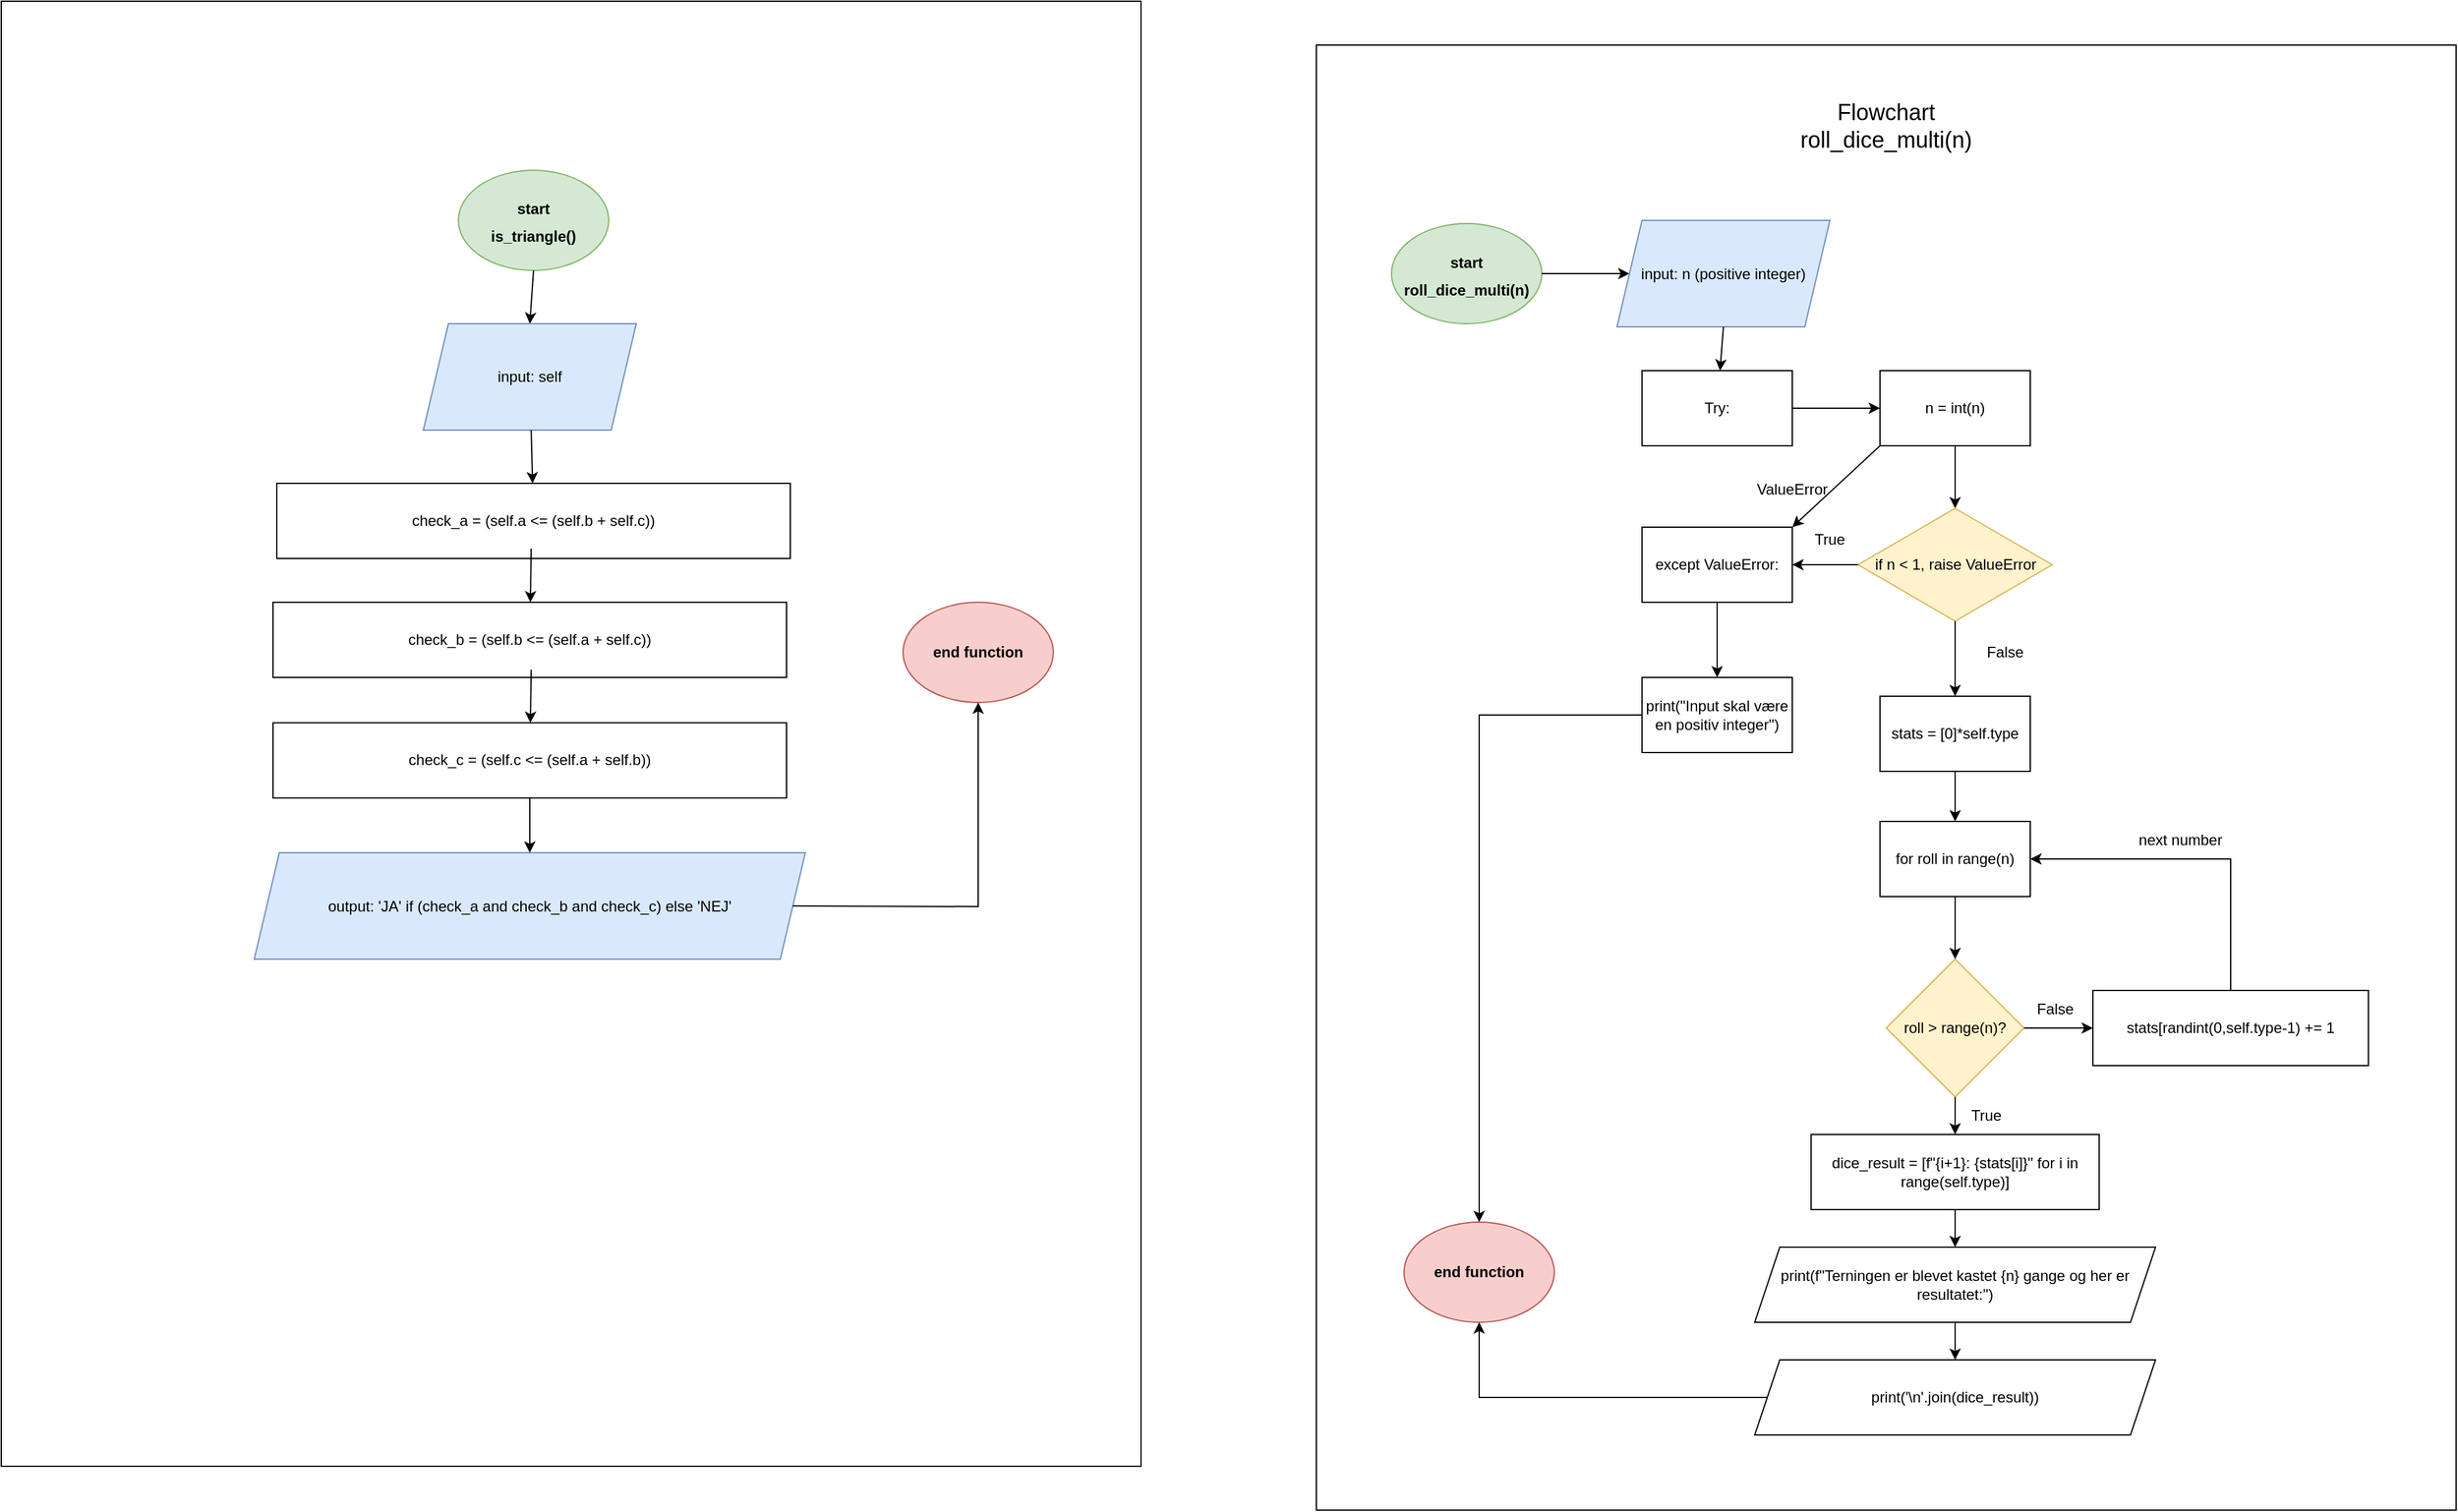 <mxfile version="20.6.2" type="device"><diagram id="t_P75aZrDDbCkZM_UKCB" name="Side-1"><mxGraphModel dx="6006" dy="3088" grid="1" gridSize="10" guides="1" tooltips="1" connect="1" arrows="1" fold="1" page="1" pageScale="1" pageWidth="827" pageHeight="1169" math="0" shadow="0"><root><mxCell id="0"/><mxCell id="1" parent="0"/><mxCell id="nAoPPAUimmJQdco6RPyG-2" value="" style="rounded=0;whiteSpace=wrap;html=1;" vertex="1" parent="1"><mxGeometry x="130" y="80" width="910" height="1170" as="geometry"/></mxCell><mxCell id="nAoPPAUimmJQdco6RPyG-3" value="&lt;font style=&quot;font-size: 18px;&quot;&gt;Flowchart &lt;br&gt;roll_dice_multi(n)&lt;/font&gt;" style="text;html=1;strokeColor=none;fillColor=none;align=center;verticalAlign=middle;whiteSpace=wrap;rounded=0;" vertex="1" parent="1"><mxGeometry x="470" y="130" width="230" height="30" as="geometry"/></mxCell><mxCell id="nAoPPAUimmJQdco6RPyG-4" value="&lt;font style=&quot;font-size: 12px;&quot;&gt;&lt;b&gt;start&lt;br&gt;roll_dice_multi(n)&lt;/b&gt;&lt;/font&gt;" style="ellipse;whiteSpace=wrap;html=1;fontSize=18;fillColor=#d5e8d4;strokeColor=#82b366;" vertex="1" parent="1"><mxGeometry x="190" y="222.5" width="120" height="80" as="geometry"/></mxCell><mxCell id="nAoPPAUimmJQdco6RPyG-5" value="" style="endArrow=classic;html=1;rounded=0;fontSize=12;entryX=0;entryY=0.5;entryDx=0;entryDy=0;" edge="1" parent="1" source="nAoPPAUimmJQdco6RPyG-4" target="nAoPPAUimmJQdco6RPyG-6"><mxGeometry width="50" height="50" relative="1" as="geometry"><mxPoint x="390" y="330" as="sourcePoint"/><mxPoint x="440" y="280" as="targetPoint"/></mxGeometry></mxCell><mxCell id="nAoPPAUimmJQdco6RPyG-6" value="input: n (positive integer)" style="shape=parallelogram;perimeter=parallelogramPerimeter;whiteSpace=wrap;html=1;fixedSize=1;fontSize=12;fillColor=#dae8fc;strokeColor=#6c8ebf;" vertex="1" parent="1"><mxGeometry x="370" y="220" width="170" height="85" as="geometry"/></mxCell><mxCell id="nAoPPAUimmJQdco6RPyG-7" value="Try:" style="rounded=0;whiteSpace=wrap;html=1;fontSize=12;" vertex="1" parent="1"><mxGeometry x="390" y="340" width="120" height="60" as="geometry"/></mxCell><mxCell id="nAoPPAUimmJQdco6RPyG-8" value="" style="endArrow=classic;html=1;rounded=0;fontSize=12;exitX=0.5;exitY=1;exitDx=0;exitDy=0;" edge="1" parent="1" source="nAoPPAUimmJQdco6RPyG-6" target="nAoPPAUimmJQdco6RPyG-7"><mxGeometry width="50" height="50" relative="1" as="geometry"><mxPoint x="465" y="200" as="sourcePoint"/><mxPoint x="465" y="230" as="targetPoint"/></mxGeometry></mxCell><mxCell id="nAoPPAUimmJQdco6RPyG-9" value="" style="endArrow=classic;html=1;rounded=0;fontSize=12;exitX=1;exitY=0.5;exitDx=0;exitDy=0;entryX=0;entryY=0.5;entryDx=0;entryDy=0;" edge="1" parent="1" source="nAoPPAUimmJQdco6RPyG-7" target="nAoPPAUimmJQdco6RPyG-10"><mxGeometry width="50" height="50" relative="1" as="geometry"><mxPoint x="500" y="320" as="sourcePoint"/><mxPoint x="550" y="270" as="targetPoint"/></mxGeometry></mxCell><mxCell id="nAoPPAUimmJQdco6RPyG-10" value="n = int(n)" style="rounded=0;whiteSpace=wrap;html=1;fontSize=12;" vertex="1" parent="1"><mxGeometry x="580" y="340" width="120" height="60" as="geometry"/></mxCell><mxCell id="nAoPPAUimmJQdco6RPyG-11" value="" style="endArrow=classic;html=1;rounded=0;fontSize=12;exitX=0.5;exitY=1;exitDx=0;exitDy=0;" edge="1" parent="1" source="nAoPPAUimmJQdco6RPyG-10" target="nAoPPAUimmJQdco6RPyG-12"><mxGeometry width="50" height="50" relative="1" as="geometry"><mxPoint x="550" y="350" as="sourcePoint"/><mxPoint x="600" y="300" as="targetPoint"/></mxGeometry></mxCell><mxCell id="nAoPPAUimmJQdco6RPyG-12" value="if n &amp;lt; 1, raise ValueError" style="rhombus;whiteSpace=wrap;html=1;fontSize=12;fillColor=#fff2cc;strokeColor=#d6b656;" vertex="1" parent="1"><mxGeometry x="562.5" y="450" width="155" height="90" as="geometry"/></mxCell><mxCell id="nAoPPAUimmJQdco6RPyG-13" value="" style="endArrow=classic;html=1;rounded=0;fontSize=12;exitX=0.5;exitY=1;exitDx=0;exitDy=0;" edge="1" parent="1" source="nAoPPAUimmJQdco6RPyG-12" target="nAoPPAUimmJQdco6RPyG-14"><mxGeometry width="50" height="50" relative="1" as="geometry"><mxPoint x="610" y="450" as="sourcePoint"/><mxPoint x="660" y="400" as="targetPoint"/></mxGeometry></mxCell><mxCell id="nAoPPAUimmJQdco6RPyG-14" value="stats = [0]*self.type" style="rounded=0;whiteSpace=wrap;html=1;fontSize=12;" vertex="1" parent="1"><mxGeometry x="580" y="600" width="120" height="60" as="geometry"/></mxCell><mxCell id="nAoPPAUimmJQdco6RPyG-15" value="except ValueError:" style="rounded=0;whiteSpace=wrap;html=1;fontSize=12;" vertex="1" parent="1"><mxGeometry x="390" y="465" width="120" height="60" as="geometry"/></mxCell><mxCell id="nAoPPAUimmJQdco6RPyG-16" value="print(&quot;Input skal være en positiv integer&quot;)" style="rounded=0;whiteSpace=wrap;html=1;fontSize=12;" vertex="1" parent="1"><mxGeometry x="390" y="585" width="120" height="60" as="geometry"/></mxCell><mxCell id="nAoPPAUimmJQdco6RPyG-17" value="" style="endArrow=classic;html=1;rounded=0;fontSize=12;exitX=0.5;exitY=1;exitDx=0;exitDy=0;" edge="1" parent="1" source="nAoPPAUimmJQdco6RPyG-15" target="nAoPPAUimmJQdco6RPyG-16"><mxGeometry width="50" height="50" relative="1" as="geometry"><mxPoint x="480" y="580" as="sourcePoint"/><mxPoint x="530" y="530" as="targetPoint"/></mxGeometry></mxCell><mxCell id="nAoPPAUimmJQdco6RPyG-18" value="" style="endArrow=classic;html=1;rounded=0;fontSize=12;exitX=0;exitY=0.5;exitDx=0;exitDy=0;entryX=1;entryY=0.5;entryDx=0;entryDy=0;" edge="1" parent="1" source="nAoPPAUimmJQdco6RPyG-12" target="nAoPPAUimmJQdco6RPyG-15"><mxGeometry width="50" height="50" relative="1" as="geometry"><mxPoint x="600" y="700" as="sourcePoint"/><mxPoint x="650" y="650" as="targetPoint"/></mxGeometry></mxCell><mxCell id="nAoPPAUimmJQdco6RPyG-19" value="True" style="text;html=1;strokeColor=none;fillColor=none;align=center;verticalAlign=middle;whiteSpace=wrap;rounded=0;fontSize=12;" vertex="1" parent="1"><mxGeometry x="510" y="460" width="60" height="30" as="geometry"/></mxCell><mxCell id="nAoPPAUimmJQdco6RPyG-20" value="False" style="text;html=1;strokeColor=none;fillColor=none;align=center;verticalAlign=middle;whiteSpace=wrap;rounded=0;fontSize=12;" vertex="1" parent="1"><mxGeometry x="650" y="550" width="60" height="30" as="geometry"/></mxCell><mxCell id="nAoPPAUimmJQdco6RPyG-21" value="&lt;b&gt;end function&lt;/b&gt;" style="ellipse;whiteSpace=wrap;html=1;fontSize=12;fillColor=#f8cecc;strokeColor=#b85450;" vertex="1" parent="1"><mxGeometry x="200" y="1020" width="120" height="80" as="geometry"/></mxCell><mxCell id="nAoPPAUimmJQdco6RPyG-22" value="for roll in range(n)" style="rounded=0;whiteSpace=wrap;html=1;fontSize=12;" vertex="1" parent="1"><mxGeometry x="580" y="700" width="120" height="60" as="geometry"/></mxCell><mxCell id="nAoPPAUimmJQdco6RPyG-23" value="" style="endArrow=classic;html=1;rounded=0;fontSize=12;entryX=0.5;entryY=0;entryDx=0;entryDy=0;" edge="1" parent="1" source="nAoPPAUimmJQdco6RPyG-14" target="nAoPPAUimmJQdco6RPyG-22"><mxGeometry width="50" height="50" relative="1" as="geometry"><mxPoint x="600" y="700" as="sourcePoint"/><mxPoint x="650" y="650" as="targetPoint"/></mxGeometry></mxCell><mxCell id="nAoPPAUimmJQdco6RPyG-24" value="roll &amp;gt; range(n)?" style="rhombus;whiteSpace=wrap;html=1;fontSize=12;fillColor=#fff2cc;strokeColor=#d6b656;" vertex="1" parent="1"><mxGeometry x="585" y="810" width="110" height="110" as="geometry"/></mxCell><mxCell id="nAoPPAUimmJQdco6RPyG-25" value="" style="endArrow=classic;html=1;rounded=0;fontSize=12;exitX=0.5;exitY=1;exitDx=0;exitDy=0;" edge="1" parent="1" source="nAoPPAUimmJQdco6RPyG-22" target="nAoPPAUimmJQdco6RPyG-24"><mxGeometry width="50" height="50" relative="1" as="geometry"><mxPoint x="600" y="700" as="sourcePoint"/><mxPoint x="650" y="650" as="targetPoint"/></mxGeometry></mxCell><mxCell id="nAoPPAUimmJQdco6RPyG-26" value="False" style="text;html=1;strokeColor=none;fillColor=none;align=center;verticalAlign=middle;whiteSpace=wrap;rounded=0;fontSize=12;" vertex="1" parent="1"><mxGeometry x="690" y="835" width="60" height="30" as="geometry"/></mxCell><mxCell id="nAoPPAUimmJQdco6RPyG-27" value="" style="endArrow=classic;html=1;rounded=0;fontSize=12;exitX=1;exitY=0.5;exitDx=0;exitDy=0;" edge="1" parent="1" source="nAoPPAUimmJQdco6RPyG-24" target="nAoPPAUimmJQdco6RPyG-28"><mxGeometry width="50" height="50" relative="1" as="geometry"><mxPoint x="600" y="700" as="sourcePoint"/><mxPoint x="670" y="760" as="targetPoint"/></mxGeometry></mxCell><mxCell id="nAoPPAUimmJQdco6RPyG-28" value="stats[randint(0,self.type-1) += 1" style="rounded=0;whiteSpace=wrap;html=1;fontSize=12;" vertex="1" parent="1"><mxGeometry x="750" y="835" width="220" height="60" as="geometry"/></mxCell><mxCell id="nAoPPAUimmJQdco6RPyG-29" value="" style="endArrow=classic;html=1;rounded=0;fontSize=12;exitX=0.5;exitY=0;exitDx=0;exitDy=0;entryX=1;entryY=0.5;entryDx=0;entryDy=0;" edge="1" parent="1" source="nAoPPAUimmJQdco6RPyG-28" target="nAoPPAUimmJQdco6RPyG-22"><mxGeometry width="50" height="50" relative="1" as="geometry"><mxPoint x="600" y="710" as="sourcePoint"/><mxPoint x="650" y="660" as="targetPoint"/><Array as="points"><mxPoint x="860" y="730"/></Array></mxGeometry></mxCell><mxCell id="nAoPPAUimmJQdco6RPyG-30" value="next number" style="text;html=1;strokeColor=none;fillColor=none;align=center;verticalAlign=middle;whiteSpace=wrap;rounded=0;fontSize=12;" vertex="1" parent="1"><mxGeometry x="770" y="700" width="100" height="30" as="geometry"/></mxCell><mxCell id="nAoPPAUimmJQdco6RPyG-31" value="" style="endArrow=classic;html=1;rounded=0;fontSize=12;exitX=0.5;exitY=1;exitDx=0;exitDy=0;" edge="1" parent="1" source="nAoPPAUimmJQdco6RPyG-24" target="nAoPPAUimmJQdco6RPyG-32"><mxGeometry width="50" height="50" relative="1" as="geometry"><mxPoint x="600" y="800" as="sourcePoint"/><mxPoint x="650" y="750" as="targetPoint"/></mxGeometry></mxCell><mxCell id="nAoPPAUimmJQdco6RPyG-32" value="dice_result =&amp;nbsp;[f&quot;{i+1}: {stats[i]}&quot; for i in range(self.type)]" style="rounded=0;whiteSpace=wrap;html=1;fontSize=12;" vertex="1" parent="1"><mxGeometry x="525" y="950" width="230" height="60" as="geometry"/></mxCell><mxCell id="nAoPPAUimmJQdco6RPyG-33" value="" style="endArrow=classic;html=1;rounded=0;fontSize=12;exitX=0.5;exitY=1;exitDx=0;exitDy=0;entryX=0.5;entryY=0;entryDx=0;entryDy=0;" edge="1" parent="1" source="nAoPPAUimmJQdco6RPyG-32" target="nAoPPAUimmJQdco6RPyG-40"><mxGeometry width="50" height="50" relative="1" as="geometry"><mxPoint x="600" y="920" as="sourcePoint"/><mxPoint x="640" y="1040" as="targetPoint"/></mxGeometry></mxCell><mxCell id="nAoPPAUimmJQdco6RPyG-34" value="" style="endArrow=classic;html=1;rounded=0;fontSize=12;exitX=0.5;exitY=1;exitDx=0;exitDy=0;entryX=0.5;entryY=0;entryDx=0;entryDy=0;" edge="1" parent="1" source="nAoPPAUimmJQdco6RPyG-40" target="nAoPPAUimmJQdco6RPyG-41"><mxGeometry width="50" height="50" relative="1" as="geometry"><mxPoint x="640" y="1100" as="sourcePoint"/><mxPoint x="640" y="1140" as="targetPoint"/></mxGeometry></mxCell><mxCell id="nAoPPAUimmJQdco6RPyG-35" value="" style="endArrow=classic;html=1;rounded=0;fontSize=12;exitX=0;exitY=0.5;exitDx=0;exitDy=0;entryX=0.5;entryY=1;entryDx=0;entryDy=0;" edge="1" parent="1" source="nAoPPAUimmJQdco6RPyG-41" target="nAoPPAUimmJQdco6RPyG-21"><mxGeometry width="50" height="50" relative="1" as="geometry"><mxPoint x="510" y="1160" as="sourcePoint"/><mxPoint x="530" y="1060" as="targetPoint"/><Array as="points"><mxPoint x="260" y="1160"/></Array></mxGeometry></mxCell><mxCell id="nAoPPAUimmJQdco6RPyG-36" value="" style="endArrow=classic;html=1;rounded=0;fontSize=12;exitX=0;exitY=0.5;exitDx=0;exitDy=0;entryX=0.5;entryY=0;entryDx=0;entryDy=0;" edge="1" parent="1" source="nAoPPAUimmJQdco6RPyG-16" target="nAoPPAUimmJQdco6RPyG-21"><mxGeometry width="50" height="50" relative="1" as="geometry"><mxPoint x="480" y="880" as="sourcePoint"/><mxPoint x="530" y="830" as="targetPoint"/><Array as="points"><mxPoint x="260" y="615"/></Array></mxGeometry></mxCell><mxCell id="nAoPPAUimmJQdco6RPyG-37" value="True" style="text;html=1;strokeColor=none;fillColor=none;align=center;verticalAlign=middle;whiteSpace=wrap;rounded=0;fontSize=12;" vertex="1" parent="1"><mxGeometry x="635" y="920" width="60" height="30" as="geometry"/></mxCell><mxCell id="nAoPPAUimmJQdco6RPyG-38" value="" style="endArrow=classic;html=1;rounded=0;fontSize=12;exitX=0;exitY=1;exitDx=0;exitDy=0;entryX=1;entryY=0;entryDx=0;entryDy=0;" edge="1" parent="1" source="nAoPPAUimmJQdco6RPyG-10" target="nAoPPAUimmJQdco6RPyG-15"><mxGeometry width="50" height="50" relative="1" as="geometry"><mxPoint x="490" y="700" as="sourcePoint"/><mxPoint x="540" y="650" as="targetPoint"/></mxGeometry></mxCell><mxCell id="nAoPPAUimmJQdco6RPyG-39" value="ValueError" style="text;html=1;strokeColor=none;fillColor=none;align=center;verticalAlign=middle;whiteSpace=wrap;rounded=0;fontSize=12;" vertex="1" parent="1"><mxGeometry x="480" y="420" width="60" height="30" as="geometry"/></mxCell><mxCell id="nAoPPAUimmJQdco6RPyG-40" value="print(f&quot;Terningen er blevet kastet {n} gange og her er resultatet:&quot;)" style="shape=parallelogram;perimeter=parallelogramPerimeter;whiteSpace=wrap;html=1;fixedSize=1;rounded=0;sketch=0;fontSize=12;" vertex="1" parent="1"><mxGeometry x="480" y="1040" width="320" height="60" as="geometry"/></mxCell><mxCell id="nAoPPAUimmJQdco6RPyG-41" value="print('\n'.join(dice_result))" style="shape=parallelogram;perimeter=parallelogramPerimeter;whiteSpace=wrap;html=1;fixedSize=1;rounded=0;sketch=0;fontSize=12;" vertex="1" parent="1"><mxGeometry x="480" y="1130" width="320" height="60" as="geometry"/></mxCell><mxCell id="nAoPPAUimmJQdco6RPyG-42" value="" style="rounded=0;whiteSpace=wrap;html=1;" vertex="1" parent="1"><mxGeometry x="-920" y="45" width="910" height="1170" as="geometry"/></mxCell><mxCell id="nAoPPAUimmJQdco6RPyG-43" value="&lt;font style=&quot;font-size: 12px;&quot;&gt;&lt;b&gt;start&lt;br&gt;is_triangle()&lt;br&gt;&lt;/b&gt;&lt;/font&gt;" style="ellipse;whiteSpace=wrap;html=1;fontSize=18;fillColor=#d5e8d4;strokeColor=#82b366;" vertex="1" parent="1"><mxGeometry x="-555" y="180" width="120" height="80" as="geometry"/></mxCell><mxCell id="nAoPPAUimmJQdco6RPyG-44" value="input: self" style="shape=parallelogram;perimeter=parallelogramPerimeter;whiteSpace=wrap;html=1;fixedSize=1;fontSize=12;fillColor=#dae8fc;strokeColor=#6c8ebf;" vertex="1" parent="1"><mxGeometry x="-583" y="302.5" width="170" height="85" as="geometry"/></mxCell><mxCell id="nAoPPAUimmJQdco6RPyG-46" value="check_a = (self.a &amp;lt;= (self.b + self.c))" style="rounded=0;whiteSpace=wrap;html=1;fontSize=12;" vertex="1" parent="1"><mxGeometry x="-700" y="430" width="410" height="60" as="geometry"/></mxCell><mxCell id="nAoPPAUimmJQdco6RPyG-47" value="" style="endArrow=classic;html=1;rounded=0;fontSize=12;" edge="1" parent="1" target="nAoPPAUimmJQdco6RPyG-46" source="nAoPPAUimmJQdco6RPyG-44"><mxGeometry width="50" height="50" relative="1" as="geometry"><mxPoint x="-505" y="395" as="sourcePoint"/><mxPoint x="-495" y="320" as="targetPoint"/></mxGeometry></mxCell><mxCell id="nAoPPAUimmJQdco6RPyG-48" value="check_b = (self.b &amp;lt;= (self.a + self.c))" style="rounded=0;whiteSpace=wrap;html=1;fontSize=12;" vertex="1" parent="1"><mxGeometry x="-703" y="525" width="410" height="60" as="geometry"/></mxCell><mxCell id="nAoPPAUimmJQdco6RPyG-49" value="" style="endArrow=classic;html=1;rounded=0;fontSize=12;" edge="1" parent="1" target="nAoPPAUimmJQdco6RPyG-48"><mxGeometry width="50" height="50" relative="1" as="geometry"><mxPoint x="-496.891" y="482" as="sourcePoint"/><mxPoint x="-495" y="414.5" as="targetPoint"/></mxGeometry></mxCell><mxCell id="nAoPPAUimmJQdco6RPyG-50" value="check_c = (self.c &amp;lt;= (self.a + self.b))" style="rounded=0;whiteSpace=wrap;html=1;fontSize=12;" vertex="1" parent="1"><mxGeometry x="-703" y="621.25" width="410" height="60" as="geometry"/></mxCell><mxCell id="nAoPPAUimmJQdco6RPyG-51" value="" style="endArrow=classic;html=1;rounded=0;fontSize=12;" edge="1" parent="1" target="nAoPPAUimmJQdco6RPyG-50"><mxGeometry width="50" height="50" relative="1" as="geometry"><mxPoint x="-496.891" y="578.75" as="sourcePoint"/><mxPoint x="-495" y="511.25" as="targetPoint"/></mxGeometry></mxCell><mxCell id="nAoPPAUimmJQdco6RPyG-52" value="" style="endArrow=classic;html=1;rounded=0;exitX=0.5;exitY=1;exitDx=0;exitDy=0;entryX=0.5;entryY=0;entryDx=0;entryDy=0;" edge="1" parent="1" source="nAoPPAUimmJQdco6RPyG-43" target="nAoPPAUimmJQdco6RPyG-44"><mxGeometry width="50" height="50" relative="1" as="geometry"><mxPoint x="-240" y="490" as="sourcePoint"/><mxPoint x="-190" y="440" as="targetPoint"/></mxGeometry></mxCell><mxCell id="nAoPPAUimmJQdco6RPyG-53" value="output: 'JA' if (check_a and check_b and check_c) else 'NEJ'" style="shape=parallelogram;perimeter=parallelogramPerimeter;whiteSpace=wrap;html=1;fixedSize=1;fontSize=12;fillColor=#dae8fc;strokeColor=#6c8ebf;" vertex="1" parent="1"><mxGeometry x="-718" y="725" width="440" height="85" as="geometry"/></mxCell><mxCell id="nAoPPAUimmJQdco6RPyG-54" value="" style="endArrow=classic;html=1;rounded=0;exitX=0.5;exitY=1;exitDx=0;exitDy=0;entryX=0.5;entryY=0;entryDx=0;entryDy=0;" edge="1" parent="1" source="nAoPPAUimmJQdco6RPyG-50" target="nAoPPAUimmJQdco6RPyG-53"><mxGeometry width="50" height="50" relative="1" as="geometry"><mxPoint x="-240" y="600" as="sourcePoint"/><mxPoint x="-190" y="550" as="targetPoint"/></mxGeometry></mxCell><mxCell id="nAoPPAUimmJQdco6RPyG-55" value="&lt;b&gt;end function&lt;/b&gt;" style="ellipse;whiteSpace=wrap;html=1;fontSize=12;fillColor=#f8cecc;strokeColor=#b85450;" vertex="1" parent="1"><mxGeometry x="-200" y="525" width="120" height="80" as="geometry"/></mxCell><mxCell id="nAoPPAUimmJQdco6RPyG-56" value="" style="endArrow=classic;html=1;rounded=0;exitX=1;exitY=0.5;exitDx=0;exitDy=0;entryX=0.5;entryY=1;entryDx=0;entryDy=0;" edge="1" parent="1" source="nAoPPAUimmJQdco6RPyG-53" target="nAoPPAUimmJQdco6RPyG-55"><mxGeometry width="50" height="50" relative="1" as="geometry"><mxPoint x="-240" y="710" as="sourcePoint"/><mxPoint x="-150" y="590" as="targetPoint"/><Array as="points"><mxPoint x="-140" y="768"/></Array></mxGeometry></mxCell></root></mxGraphModel></diagram></mxfile>